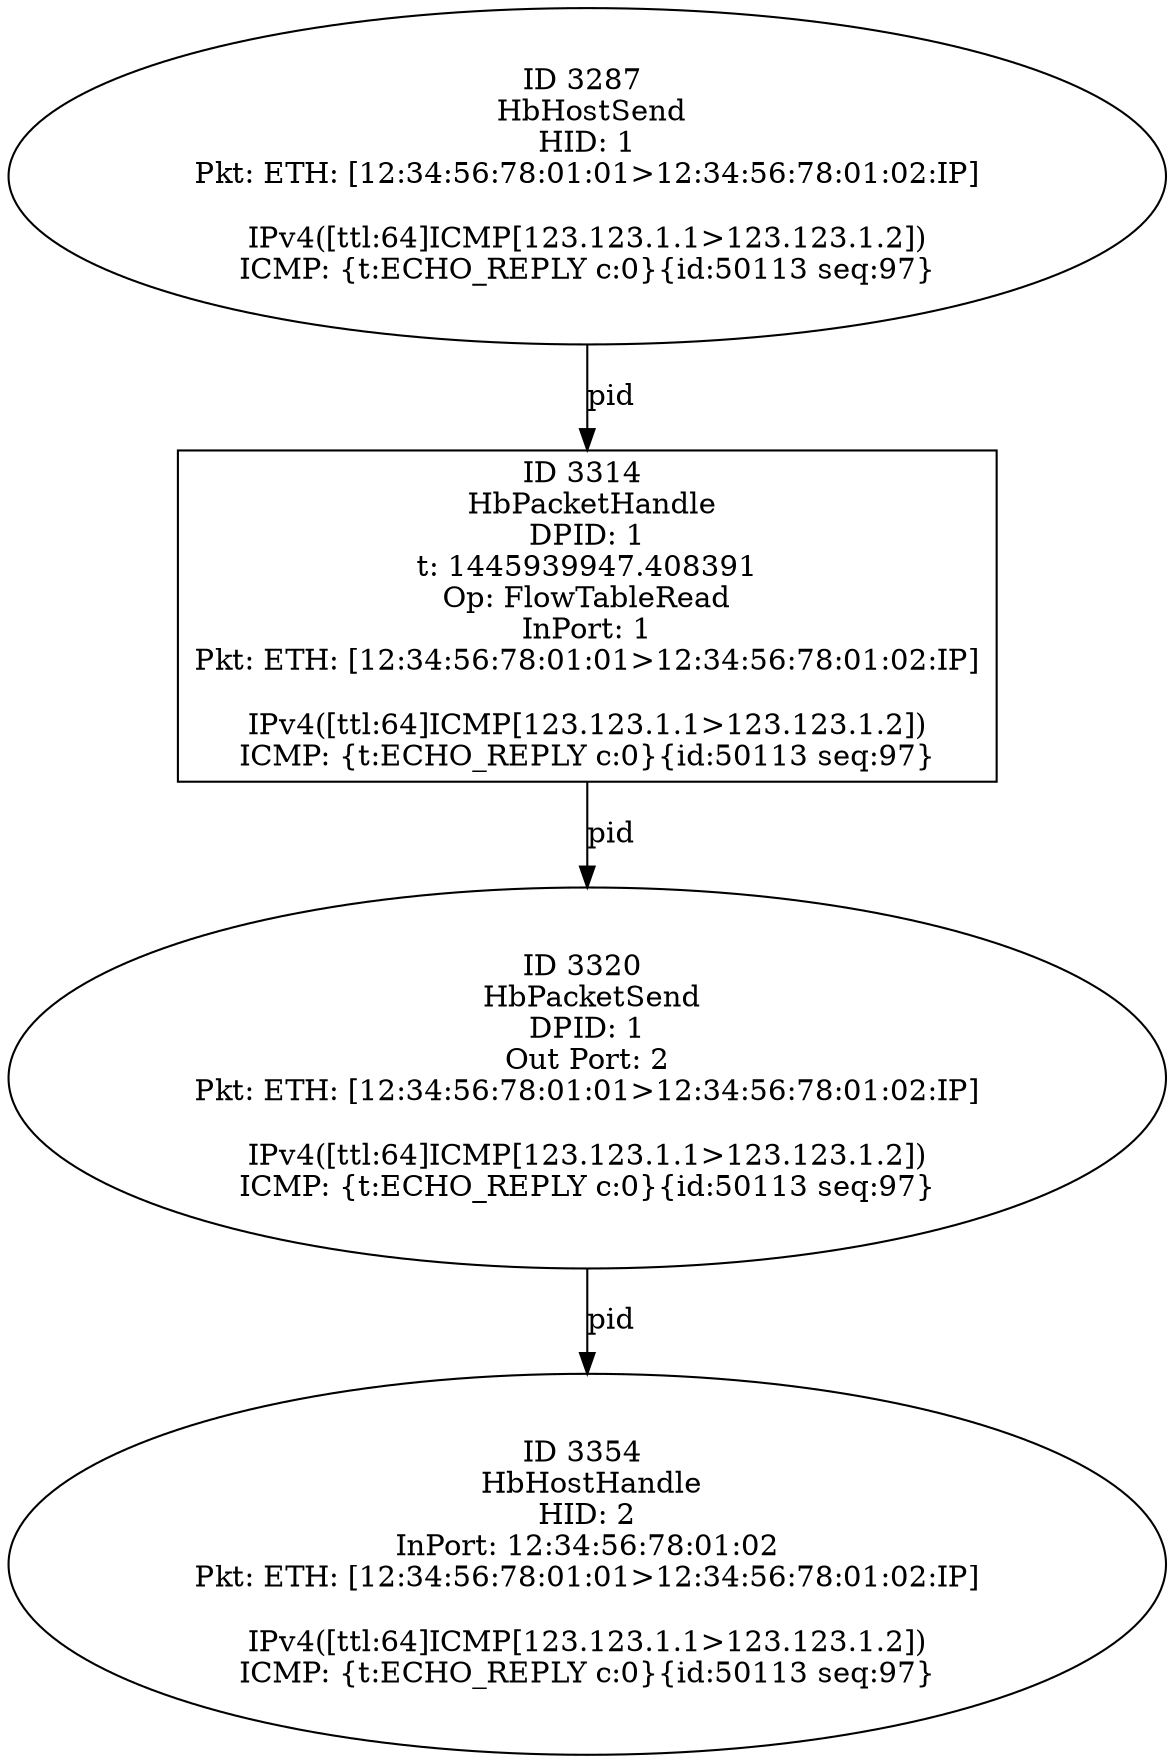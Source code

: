 strict digraph G {
3320 [shape=oval, event=<hb_events.HbPacketSend object at 0x1083ac050>, label="ID 3320 
 HbPacketSend
DPID: 1
Out Port: 2
Pkt: ETH: [12:34:56:78:01:01>12:34:56:78:01:02:IP]

IPv4([ttl:64]ICMP[123.123.1.1>123.123.1.2])
ICMP: {t:ECHO_REPLY c:0}{id:50113 seq:97}"];
3314 [shape=box, event=<hb_events.HbPacketHandle object at 0x1083b9050>, label="ID 3314 
 HbPacketHandle
DPID: 1
t: 1445939947.408391
Op: FlowTableRead
InPort: 1
Pkt: ETH: [12:34:56:78:01:01>12:34:56:78:01:02:IP]

IPv4([ttl:64]ICMP[123.123.1.1>123.123.1.2])
ICMP: {t:ECHO_REPLY c:0}{id:50113 seq:97}"];
3354 [shape=oval, event=<hb_events.HbHostHandle object at 0x1083c6ed0>, label="ID 3354 
 HbHostHandle
HID: 2
InPort: 12:34:56:78:01:02
Pkt: ETH: [12:34:56:78:01:01>12:34:56:78:01:02:IP]

IPv4([ttl:64]ICMP[123.123.1.1>123.123.1.2])
ICMP: {t:ECHO_REPLY c:0}{id:50113 seq:97}"];
3287 [shape=oval, event=<hb_events.HbHostSend object at 0x108398b90>, label="ID 3287 
 HbHostSend
HID: 1
Pkt: ETH: [12:34:56:78:01:01>12:34:56:78:01:02:IP]

IPv4([ttl:64]ICMP[123.123.1.1>123.123.1.2])
ICMP: {t:ECHO_REPLY c:0}{id:50113 seq:97}"];
3320 -> 3354  [rel=pid, label=pid];
3314 -> 3320  [rel=pid, label=pid];
3287 -> 3314  [rel=pid, label=pid];
}

